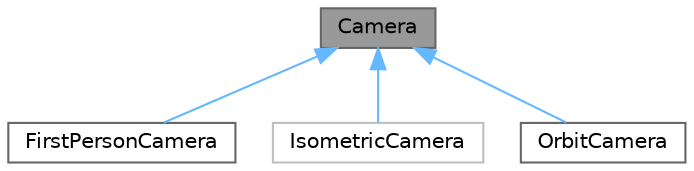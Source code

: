 digraph "Camera"
{
 // LATEX_PDF_SIZE
  bgcolor="transparent";
  edge [fontname=Helvetica,fontsize=10,labelfontname=Helvetica,labelfontsize=10];
  node [fontname=Helvetica,fontsize=10,shape=box,height=0.2,width=0.4];
  Node1 [id="Node000001",label="Camera",height=0.2,width=0.4,color="gray40", fillcolor="grey60", style="filled", fontcolor="black",tooltip="Encapsulates a 3D camera with position, orientation, and projection controls."];
  Node1 -> Node2 [id="edge1_Node000001_Node000002",dir="back",color="steelblue1",style="solid",tooltip=" "];
  Node2 [id="Node000002",label="FirstPersonCamera",height=0.2,width=0.4,color="gray40", fillcolor="white", style="filled",URL="$db/dd6/class_first_person_camera.html",tooltip="Extends Camera to support first‑person controls (WASD, mouse look, scroll zoom)."];
  Node1 -> Node3 [id="edge2_Node000001_Node000003",dir="back",color="steelblue1",style="solid",tooltip=" "];
  Node3 [id="Node000003",label="IsometricCamera",height=0.2,width=0.4,color="grey75", fillcolor="white", style="filled",URL="$dd/d5e/class_isometric_camera.html",tooltip=" "];
  Node1 -> Node4 [id="edge3_Node000001_Node000004",dir="back",color="steelblue1",style="solid",tooltip=" "];
  Node4 [id="Node000004",label="OrbitCamera",height=0.2,width=0.4,color="gray40", fillcolor="white", style="filled",URL="$da/d51/class_orbit_camera.html",tooltip="A camera that orbits around a fixed target point."];
}
